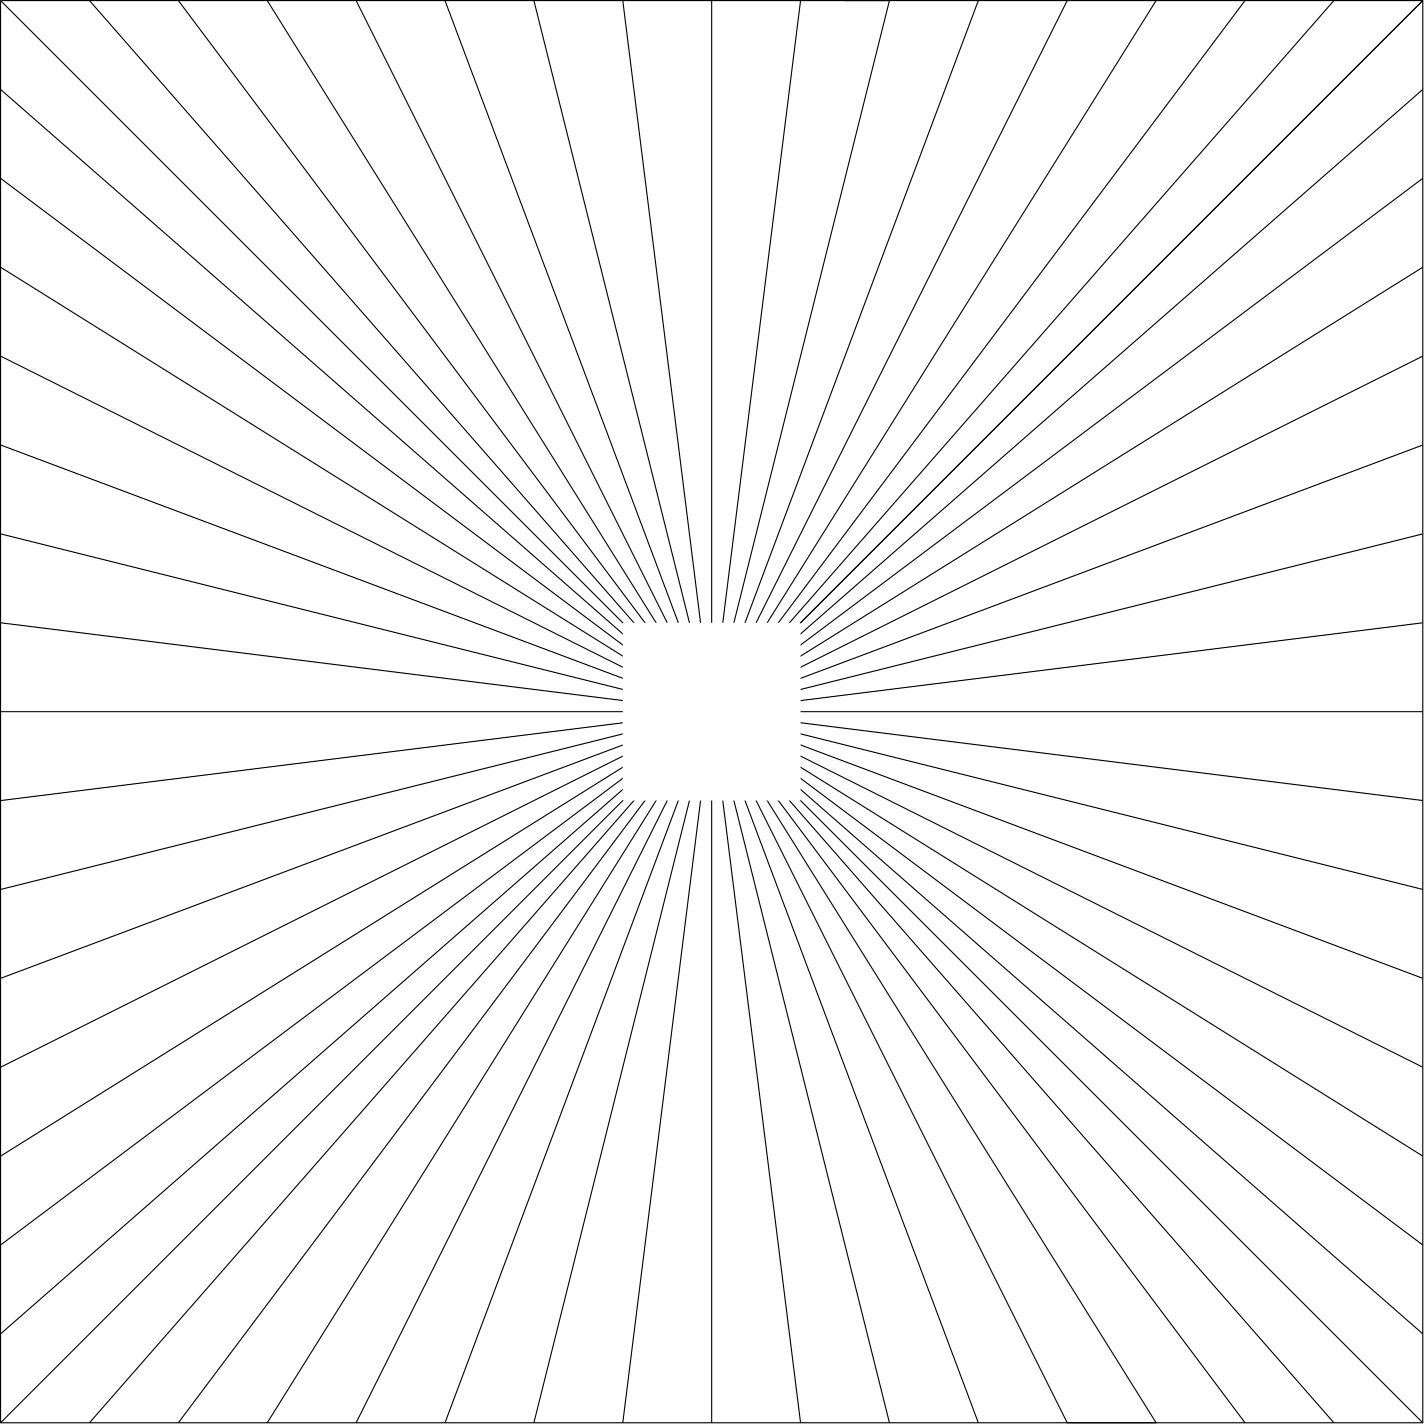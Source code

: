 <?xml version="1.0"?>
<!DOCTYPE ipe SYSTEM "ipe.dtd">
<ipe version="70005" creator="Ipe 7.1.3">
<info created="D:20140122221003" modified="D:20140122221734"/>
<ipestyle name="basic">
<symbol name="arrow/arc(spx)">
<path stroke="sym-stroke" fill="sym-stroke" pen="sym-pen">
0 0 m
-1 0.333 l
-1 -0.333 l
h
</path>
</symbol>
<symbol name="arrow/farc(spx)">
<path stroke="sym-stroke" fill="white" pen="sym-pen">
0 0 m
-1 0.333 l
-1 -0.333 l
h
</path>
</symbol>
<symbol name="mark/circle(sx)" transformations="translations">
<path fill="sym-stroke">
0.6 0 0 0.6 0 0 e
0.4 0 0 0.4 0 0 e
</path>
</symbol>
<symbol name="mark/disk(sx)" transformations="translations">
<path fill="sym-stroke">
0.6 0 0 0.6 0 0 e
</path>
</symbol>
<symbol name="mark/fdisk(sfx)" transformations="translations">
<group>
<path fill="sym-fill">
0.5 0 0 0.5 0 0 e
</path>
<path fill="sym-stroke" fillrule="eofill">
0.6 0 0 0.6 0 0 e
0.4 0 0 0.4 0 0 e
</path>
</group>
</symbol>
<symbol name="mark/box(sx)" transformations="translations">
<path fill="sym-stroke" fillrule="eofill">
-0.6 -0.6 m
0.6 -0.6 l
0.6 0.6 l
-0.6 0.6 l
h
-0.4 -0.4 m
0.4 -0.4 l
0.4 0.4 l
-0.4 0.4 l
h
</path>
</symbol>
<symbol name="mark/square(sx)" transformations="translations">
<path fill="sym-stroke">
-0.6 -0.6 m
0.6 -0.6 l
0.6 0.6 l
-0.6 0.6 l
h
</path>
</symbol>
<symbol name="mark/fsquare(sfx)" transformations="translations">
<group>
<path fill="sym-fill">
-0.5 -0.5 m
0.5 -0.5 l
0.5 0.5 l
-0.5 0.5 l
h
</path>
<path fill="sym-stroke" fillrule="eofill">
-0.6 -0.6 m
0.6 -0.6 l
0.6 0.6 l
-0.6 0.6 l
h
-0.4 -0.4 m
0.4 -0.4 l
0.4 0.4 l
-0.4 0.4 l
h
</path>
</group>
</symbol>
<symbol name="mark/cross(sx)" transformations="translations">
<group>
<path fill="sym-stroke">
-0.43 -0.57 m
0.57 0.43 l
0.43 0.57 l
-0.57 -0.43 l
h
</path>
<path fill="sym-stroke">
-0.43 0.57 m
0.57 -0.43 l
0.43 -0.57 l
-0.57 0.43 l
h
</path>
</group>
</symbol>
<symbol name="arrow/fnormal(spx)">
<path stroke="sym-stroke" fill="white" pen="sym-pen">
0 0 m
-1 0.333 l
-1 -0.333 l
h
</path>
</symbol>
<symbol name="arrow/pointed(spx)">
<path stroke="sym-stroke" fill="sym-stroke" pen="sym-pen">
0 0 m
-1 0.333 l
-0.8 0 l
-1 -0.333 l
h
</path>
</symbol>
<symbol name="arrow/fpointed(spx)">
<path stroke="sym-stroke" fill="white" pen="sym-pen">
0 0 m
-1 0.333 l
-0.8 0 l
-1 -0.333 l
h
</path>
</symbol>
<symbol name="arrow/linear(spx)">
<path stroke="sym-stroke" pen="sym-pen">
-1 0.333 m
0 0 l
-1 -0.333 l
</path>
</symbol>
<symbol name="arrow/fdouble(spx)">
<path stroke="sym-stroke" fill="white" pen="sym-pen">
0 0 m
-1 0.333 l
-1 -0.333 l
h
-1 0 m
-2 0.333 l
-2 -0.333 l
h
</path>
</symbol>
<symbol name="arrow/double(spx)">
<path stroke="sym-stroke" fill="sym-stroke" pen="sym-pen">
0 0 m
-1 0.333 l
-1 -0.333 l
h
-1 0 m
-2 0.333 l
-2 -0.333 l
h
</path>
</symbol>
<pen name="heavier" value="0.8"/>
<pen name="fat" value="1.2"/>
<pen name="ultrafat" value="2"/>
<symbolsize name="large" value="5"/>
<symbolsize name="small" value="2"/>
<symbolsize name="tiny" value="1.1"/>
<arrowsize name="large" value="10"/>
<arrowsize name="small" value="5"/>
<arrowsize name="tiny" value="3"/>
<color name="red" value="1 0 0"/>
<color name="green" value="0 1 0"/>
<color name="blue" value="0 0 1"/>
<color name="yellow" value="1 1 0"/>
<color name="orange" value="1 0.647 0"/>
<color name="gold" value="1 0.843 0"/>
<color name="purple" value="0.627 0.125 0.941"/>
<color name="gray" value="0.745"/>
<color name="brown" value="0.647 0.165 0.165"/>
<color name="navy" value="0 0 0.502"/>
<color name="pink" value="1 0.753 0.796"/>
<color name="seagreen" value="0.18 0.545 0.341"/>
<color name="turquoise" value="0.251 0.878 0.816"/>
<color name="violet" value="0.933 0.51 0.933"/>
<color name="darkblue" value="0 0 0.545"/>
<color name="darkcyan" value="0 0.545 0.545"/>
<color name="darkgray" value="0.663"/>
<color name="darkgreen" value="0 0.392 0"/>
<color name="darkmagenta" value="0.545 0 0.545"/>
<color name="darkorange" value="1 0.549 0"/>
<color name="darkred" value="0.545 0 0"/>
<color name="lightblue" value="0.678 0.847 0.902"/>
<color name="lightcyan" value="0.878 1 1"/>
<color name="lightgray" value="0.827"/>
<color name="lightgreen" value="0.565 0.933 0.565"/>
<color name="lightyellow" value="1 1 0.878"/>
<dashstyle name="dashed" value="[4] 0"/>
<dashstyle name="dotted" value="[1 3] 0"/>
<dashstyle name="dash dotted" value="[4 2 1 2] 0"/>
<dashstyle name="dash dot dotted" value="[4 2 1 2 1 2] 0"/>
<textsize name="large" value="\large"/>
<textsize name="Large" value="\Large"/>
<textsize name="LARGE" value="\LARGE"/>
<textsize name="huge" value="\huge"/>
<textsize name="Huge" value="\Huge"/>
<textsize name="small" value="\small"/>
<textsize name="footnote" value="\footnotesize"/>
<textsize name="tiny" value="\tiny"/>
<textstyle name="center" begin="\begin{center}" end="\end{center}"/>
<textstyle name="itemize" begin="\begin{itemize}" end="\end{itemize}"/>
<textstyle name="item" begin="\begin{itemize}\item{}" end="\end{itemize}"/>
<gridsize name="4 pts" value="4"/>
<gridsize name="8 pts (~3 mm)" value="8"/>
<gridsize name="16 pts (~6 mm)" value="16"/>
<gridsize name="32 pts (~12 mm)" value="32"/>
<gridsize name="10 pts (~3.5 mm)" value="10"/>
<gridsize name="20 pts (~7 mm)" value="20"/>
<gridsize name="14 pts (~5 mm)" value="14"/>
<gridsize name="28 pts (~10 mm)" value="28"/>
<gridsize name="56 pts (~20 mm)" value="56"/>
<anglesize name="90 deg" value="90"/>
<anglesize name="60 deg" value="60"/>
<anglesize name="45 deg" value="45"/>
<anglesize name="30 deg" value="30"/>
<anglesize name="22.5 deg" value="22.5"/>
<tiling name="falling" angle="-60" step="4" width="1"/>
<tiling name="rising" angle="30" step="4" width="1"/>
</ipestyle>
<page>
<layer name="alpha"/>
<layer name="beta"/>
<layer name="gamma"/>
<view layers="alpha gamma" active="gamma"/>
<path layer="alpha" stroke="black">
64 768 m
576 768 l
576 256 l
64 256 l
64 768 l
</path>
<path stroke="black">
64 256 m
576 768 l
</path>
<path stroke="black">
64 768 m
576 256 l
</path>
<path stroke="black">
96 256 m
544 768 l
</path>
<path stroke="black">
512 768 m
128 256 l
</path>
<path stroke="black">
480 768 m
160 256 l
</path>
<path stroke="black">
448 768 m
192 256 l
</path>
<path stroke="black">
224 256 m
416 768 l
</path>
<path stroke="black">
368 768 m
384 768 l
</path>
<path stroke="black">
384 768 m
256 256 l
</path>
<path stroke="black">
288 256 m
352 768 l
</path>
<path stroke="black">
320 768 m
320 256 l
</path>
<path stroke="black">
352 256 m
288 768 l
</path>
<path stroke="black">
256 768 m
384 256 l
</path>
<path stroke="black">
416 256 m
224 768 l
</path>
<path stroke="black">
192 768 m
448 256 l
480 256 l
160 768 l
</path>
<path stroke="black">
128 768 m
512 256 l
</path>
<path stroke="black">
544 256 m
96 768 l
96 768 l
</path>
<path stroke="black">
576 288 m
64 736 l
</path>
<path stroke="black">
64 704 m
576 320 l
</path>
<path stroke="black">
576 352 m
64 672 l
</path>
<path stroke="black">
64 640 m
576 384 l
</path>
<path stroke="black">
576 416 m
64 608 l
</path>
<path stroke="black">
64 576 m
576 448 l
</path>
<path stroke="black">
576 480 m
64 544 l
</path>
<path stroke="black">
64 512 m
576 512 l
</path>
<path stroke="black">
576 544 m
64 480 l
</path>
<path stroke="black">
64 448 m
576 576 l
</path>
<path stroke="black">
576 608 m
64 416 l
64 416 l
</path>
<path stroke="black">
64 384 m
576 640 l
</path>
<path stroke="black">
576 672 m
64 352 l
</path>
<path stroke="black">
64 320 m
576 704 l
</path>
<path stroke="black">
576 736 m
64 288 l
</path>
<path layer="beta" stroke="black">
96 288 m
124 288 l
</path>
<path stroke="black">
152 288 m
180 288 l
</path>
<path stroke="black">
208 288 m
236 288 l
</path>
<path stroke="black">
264 288 m
292 288 l
</path>
<path stroke="black">
320 288 m
348 288 l
</path>
<path stroke="black">
376 288 m
404 288 l
</path>
<path stroke="black">
432 288 m
460 288 l
</path>
<path stroke="black">
488 288 m
516 288 l
</path>
<path stroke="black">
544 288 m
544 316 l
</path>
<path stroke="black">
544 344 m
544 372 l
</path>
<path stroke="black">
544 400 m
544 428 l
</path>
<path stroke="black">
544 456 m
544 484 l
</path>
<path stroke="black">
544 512 m
544 540 l
</path>
<path stroke="black">
544 568 m
544 596 l
</path>
<path stroke="black">
544 624 m
544 652 l
</path>
<path stroke="black">
544 680 m
544 708 l
</path>
<path stroke="black">
516 736 m
488 736 l
</path>
<path stroke="black">
460 736 m
432 736 l
</path>
<path stroke="black">
404 736 m
376 736 l
</path>
<path stroke="black">
348 736 m
320 736 l
</path>
<path stroke="black">
292 736 m
264 736 l
</path>
<path stroke="black">
236 736 m
208 736 l
</path>
<path stroke="black">
180 736 m
152 736 l
</path>
<path stroke="black">
124 736 m
96 736 l
</path>
<path stroke="black">
288 544 m
288 480 l
352 480 l
352 544 l
h
</path>
<path stroke="black">
352 480 m
352 544 l
288 544 l
288 480 l
h
</path>
<path layer="gamma" fill="white">
288 544 m
288 480 l
352 480 l
352 544 l
h
</path>
<path stroke="black">
352 544 m
576 768 l
</path>
</page>
</ipe>
